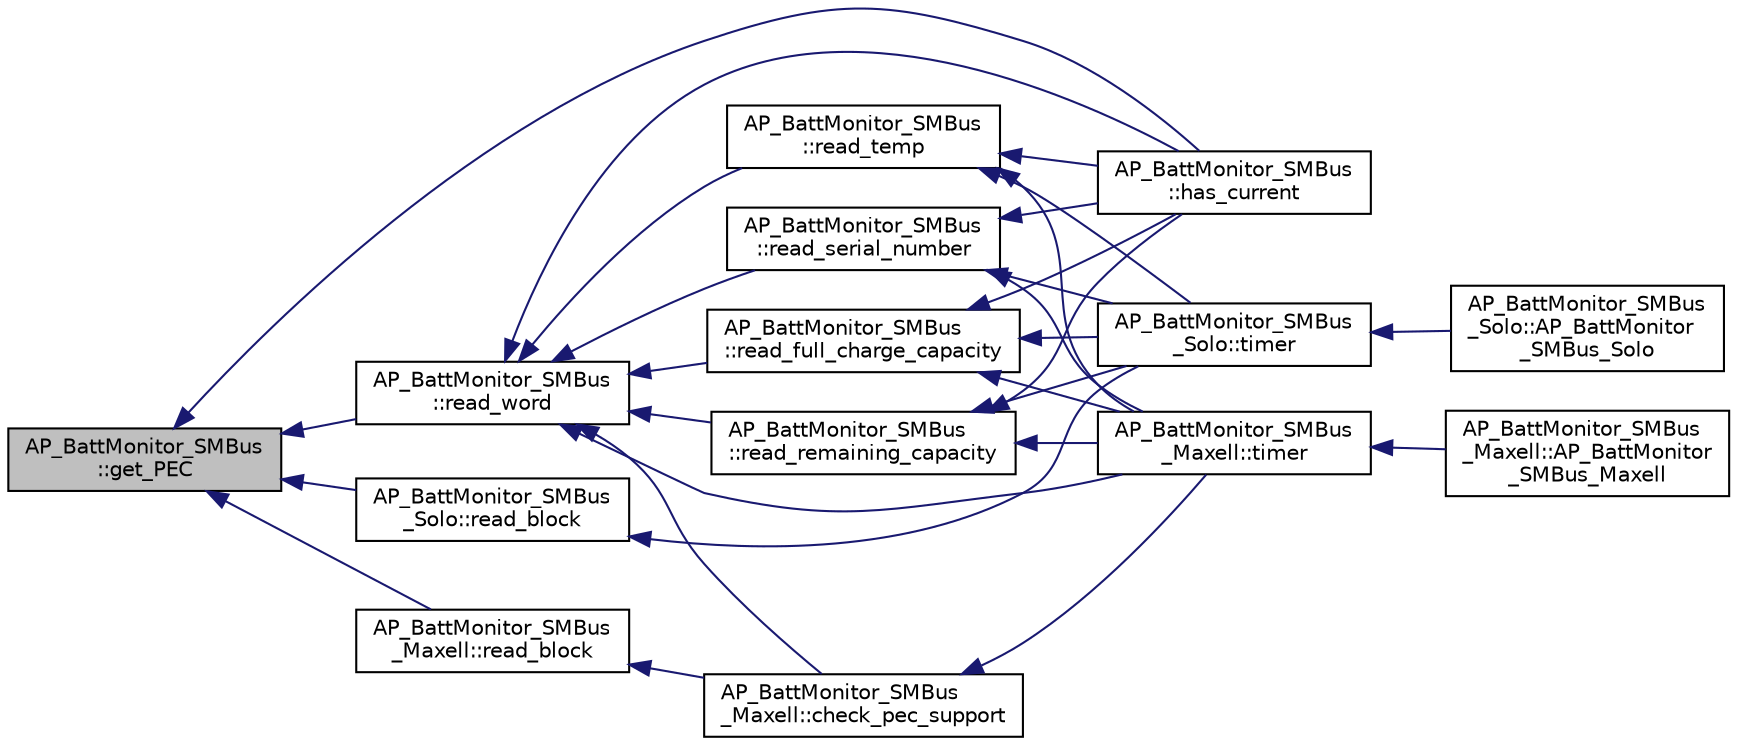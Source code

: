digraph "AP_BattMonitor_SMBus::get_PEC"
{
 // INTERACTIVE_SVG=YES
  edge [fontname="Helvetica",fontsize="10",labelfontname="Helvetica",labelfontsize="10"];
  node [fontname="Helvetica",fontsize="10",shape=record];
  rankdir="LR";
  Node1 [label="AP_BattMonitor_SMBus\l::get_PEC",height=0.2,width=0.4,color="black", fillcolor="grey75", style="filled", fontcolor="black"];
  Node1 -> Node2 [dir="back",color="midnightblue",fontsize="10",style="solid",fontname="Helvetica"];
  Node2 [label="AP_BattMonitor_SMBus\l::has_current",height=0.2,width=0.4,color="black", fillcolor="white", style="filled",URL="$classAP__BattMonitor__SMBus.html#a20acd1e39545dcc38e005c00edddf00c",tooltip="returns true if battery monitor instance provides current info "];
  Node1 -> Node3 [dir="back",color="midnightblue",fontsize="10",style="solid",fontname="Helvetica"];
  Node3 [label="AP_BattMonitor_SMBus\l_Solo::read_block",height=0.2,width=0.4,color="black", fillcolor="white", style="filled",URL="$classAP__BattMonitor__SMBus__Solo.html#aeecc0c0ca1784b6eab4cc68ead8fdf33"];
  Node3 -> Node4 [dir="back",color="midnightblue",fontsize="10",style="solid",fontname="Helvetica"];
  Node4 [label="AP_BattMonitor_SMBus\l_Solo::timer",height=0.2,width=0.4,color="black", fillcolor="white", style="filled",URL="$classAP__BattMonitor__SMBus__Solo.html#a2c97ca22c71a9ca709a48ce68f6914cd"];
  Node4 -> Node5 [dir="back",color="midnightblue",fontsize="10",style="solid",fontname="Helvetica"];
  Node5 [label="AP_BattMonitor_SMBus\l_Solo::AP_BattMonitor\l_SMBus_Solo",height=0.2,width=0.4,color="black", fillcolor="white", style="filled",URL="$classAP__BattMonitor__SMBus__Solo.html#a461a488e2a9abe8c5fa6e078fd45452e"];
  Node1 -> Node6 [dir="back",color="midnightblue",fontsize="10",style="solid",fontname="Helvetica"];
  Node6 [label="AP_BattMonitor_SMBus\l_Maxell::read_block",height=0.2,width=0.4,color="black", fillcolor="white", style="filled",URL="$classAP__BattMonitor__SMBus__Maxell.html#ae7aa8451fcec519b51fd1ecfcb4b5373"];
  Node6 -> Node7 [dir="back",color="midnightblue",fontsize="10",style="solid",fontname="Helvetica"];
  Node7 [label="AP_BattMonitor_SMBus\l_Maxell::check_pec_support",height=0.2,width=0.4,color="black", fillcolor="white", style="filled",URL="$classAP__BattMonitor__SMBus__Maxell.html#a364dce600b634bff72cc4836a0505233"];
  Node7 -> Node8 [dir="back",color="midnightblue",fontsize="10",style="solid",fontname="Helvetica"];
  Node8 [label="AP_BattMonitor_SMBus\l_Maxell::timer",height=0.2,width=0.4,color="black", fillcolor="white", style="filled",URL="$classAP__BattMonitor__SMBus__Maxell.html#a9774b2c0d3b19a74ff3ef14be93508f0"];
  Node8 -> Node9 [dir="back",color="midnightblue",fontsize="10",style="solid",fontname="Helvetica"];
  Node9 [label="AP_BattMonitor_SMBus\l_Maxell::AP_BattMonitor\l_SMBus_Maxell",height=0.2,width=0.4,color="black", fillcolor="white", style="filled",URL="$classAP__BattMonitor__SMBus__Maxell.html#a5e936d4bf53f5c77658a2af8cca9682e"];
  Node1 -> Node10 [dir="back",color="midnightblue",fontsize="10",style="solid",fontname="Helvetica"];
  Node10 [label="AP_BattMonitor_SMBus\l::read_word",height=0.2,width=0.4,color="black", fillcolor="white", style="filled",URL="$classAP__BattMonitor__SMBus.html#ad6887a0347f81717f8682c0b86658daa"];
  Node10 -> Node11 [dir="back",color="midnightblue",fontsize="10",style="solid",fontname="Helvetica"];
  Node11 [label="AP_BattMonitor_SMBus\l::read_full_charge_capacity",height=0.2,width=0.4,color="black", fillcolor="white", style="filled",URL="$classAP__BattMonitor__SMBus.html#a0d5ae604ac06ba9a026fd6d2fc8e789b"];
  Node11 -> Node2 [dir="back",color="midnightblue",fontsize="10",style="solid",fontname="Helvetica"];
  Node11 -> Node8 [dir="back",color="midnightblue",fontsize="10",style="solid",fontname="Helvetica"];
  Node11 -> Node4 [dir="back",color="midnightblue",fontsize="10",style="solid",fontname="Helvetica"];
  Node10 -> Node12 [dir="back",color="midnightblue",fontsize="10",style="solid",fontname="Helvetica"];
  Node12 [label="AP_BattMonitor_SMBus\l::read_remaining_capacity",height=0.2,width=0.4,color="black", fillcolor="white", style="filled",URL="$classAP__BattMonitor__SMBus.html#abb6ff8cbfa527757eaa6042c46a69c65"];
  Node12 -> Node2 [dir="back",color="midnightblue",fontsize="10",style="solid",fontname="Helvetica"];
  Node12 -> Node8 [dir="back",color="midnightblue",fontsize="10",style="solid",fontname="Helvetica"];
  Node12 -> Node4 [dir="back",color="midnightblue",fontsize="10",style="solid",fontname="Helvetica"];
  Node10 -> Node13 [dir="back",color="midnightblue",fontsize="10",style="solid",fontname="Helvetica"];
  Node13 [label="AP_BattMonitor_SMBus\l::read_temp",height=0.2,width=0.4,color="black", fillcolor="white", style="filled",URL="$classAP__BattMonitor__SMBus.html#ad6a78e6da3da2edc1b36f2cbd119868c"];
  Node13 -> Node2 [dir="back",color="midnightblue",fontsize="10",style="solid",fontname="Helvetica"];
  Node13 -> Node8 [dir="back",color="midnightblue",fontsize="10",style="solid",fontname="Helvetica"];
  Node13 -> Node4 [dir="back",color="midnightblue",fontsize="10",style="solid",fontname="Helvetica"];
  Node10 -> Node14 [dir="back",color="midnightblue",fontsize="10",style="solid",fontname="Helvetica"];
  Node14 [label="AP_BattMonitor_SMBus\l::read_serial_number",height=0.2,width=0.4,color="black", fillcolor="white", style="filled",URL="$classAP__BattMonitor__SMBus.html#aed41b0a6c571f72c87c5ea565f51f601"];
  Node14 -> Node2 [dir="back",color="midnightblue",fontsize="10",style="solid",fontname="Helvetica"];
  Node14 -> Node8 [dir="back",color="midnightblue",fontsize="10",style="solid",fontname="Helvetica"];
  Node14 -> Node4 [dir="back",color="midnightblue",fontsize="10",style="solid",fontname="Helvetica"];
  Node10 -> Node2 [dir="back",color="midnightblue",fontsize="10",style="solid",fontname="Helvetica"];
  Node10 -> Node8 [dir="back",color="midnightblue",fontsize="10",style="solid",fontname="Helvetica"];
  Node10 -> Node7 [dir="back",color="midnightblue",fontsize="10",style="solid",fontname="Helvetica"];
}
